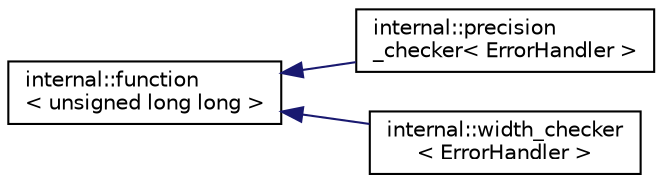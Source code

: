 digraph "Graphical Class Hierarchy"
{
  edge [fontname="Helvetica",fontsize="10",labelfontname="Helvetica",labelfontsize="10"];
  node [fontname="Helvetica",fontsize="10",shape=record];
  rankdir="LR";
  Node1 [label="internal::function\l\< unsigned long long \>",height=0.2,width=0.4,color="black", fillcolor="white", style="filled",URL="$structinternal_1_1function.html"];
  Node1 -> Node2 [dir="back",color="midnightblue",fontsize="10",style="solid",fontname="Helvetica"];
  Node2 [label="internal::precision\l_checker\< ErrorHandler \>",height=0.2,width=0.4,color="black", fillcolor="white", style="filled",URL="$classinternal_1_1precision__checker.html"];
  Node1 -> Node3 [dir="back",color="midnightblue",fontsize="10",style="solid",fontname="Helvetica"];
  Node3 [label="internal::width_checker\l\< ErrorHandler \>",height=0.2,width=0.4,color="black", fillcolor="white", style="filled",URL="$classinternal_1_1width__checker.html"];
}
